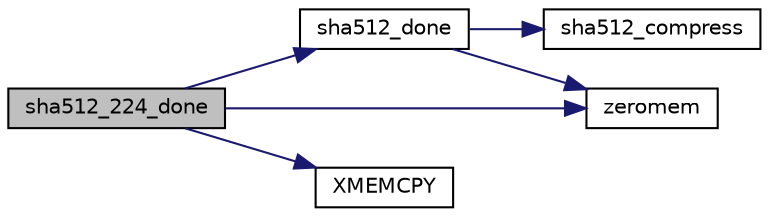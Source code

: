 digraph "sha512_224_done"
{
 // LATEX_PDF_SIZE
  edge [fontname="Helvetica",fontsize="10",labelfontname="Helvetica",labelfontsize="10"];
  node [fontname="Helvetica",fontsize="10",shape=record];
  rankdir="LR";
  Node0 [label="sha512_224_done",height=0.2,width=0.4,color="black", fillcolor="grey75", style="filled", fontcolor="black",tooltip="Terminate the hash to get the digest."];
  Node0 -> Node1 [color="midnightblue",fontsize="10",style="solid",fontname="Helvetica"];
  Node1 [label="sha512_done",height=0.2,width=0.4,color="black", fillcolor="white", style="filled",URL="$sha512_8c.html#a9c65441270276d7372c48211f89fc9c3",tooltip="Terminate the hash to get the digest."];
  Node1 -> Node2 [color="midnightblue",fontsize="10",style="solid",fontname="Helvetica"];
  Node2 [label="sha512_compress",height=0.2,width=0.4,color="black", fillcolor="white", style="filled",URL="$sha512_8c.html#af6716c85706fc6b66672562b4e1a53e3",tooltip=" "];
  Node1 -> Node3 [color="midnightblue",fontsize="10",style="solid",fontname="Helvetica"];
  Node3 [label="zeromem",height=0.2,width=0.4,color="black", fillcolor="white", style="filled",URL="$tomcrypt__misc_8h.html#a63b6e188713790263bfd3612fe8b398f",tooltip="Zero a block of memory."];
  Node0 -> Node4 [color="midnightblue",fontsize="10",style="solid",fontname="Helvetica"];
  Node4 [label="XMEMCPY",height=0.2,width=0.4,color="black", fillcolor="white", style="filled",URL="$tomcrypt__cfg_8h.html#a7691dd48d60d5fc6daf2fa7ec4c55e12",tooltip=" "];
  Node0 -> Node3 [color="midnightblue",fontsize="10",style="solid",fontname="Helvetica"];
}
